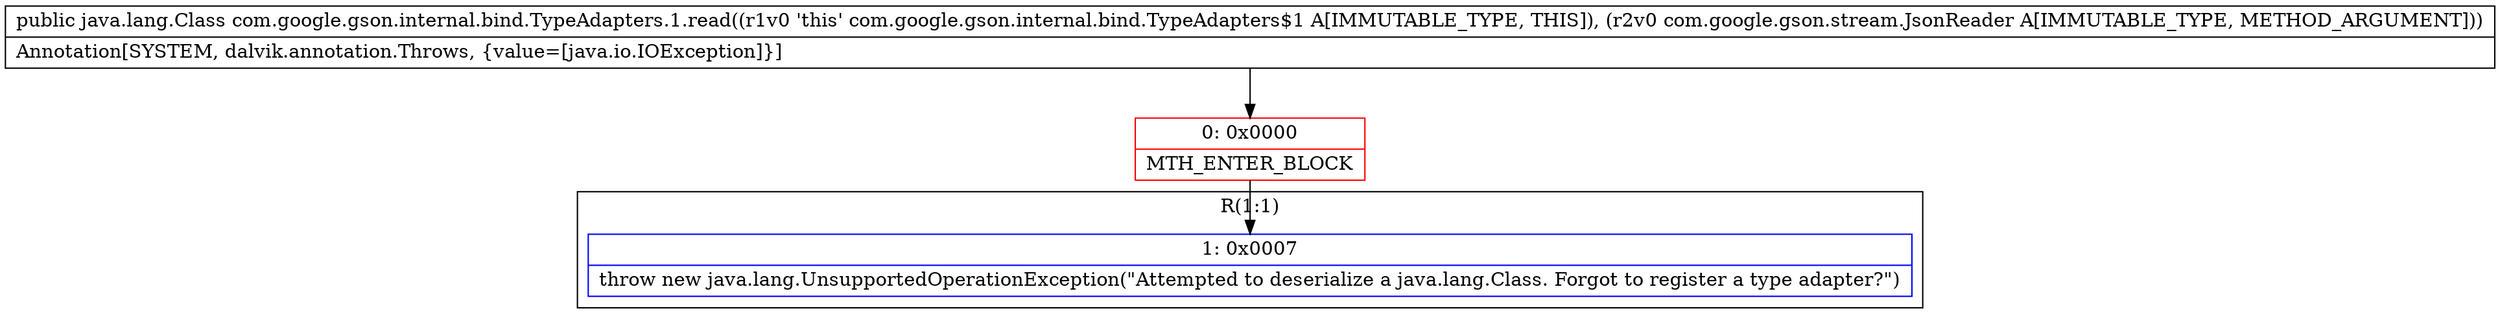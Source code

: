 digraph "CFG forcom.google.gson.internal.bind.TypeAdapters.1.read(Lcom\/google\/gson\/stream\/JsonReader;)Ljava\/lang\/Class;" {
subgraph cluster_Region_1545618979 {
label = "R(1:1)";
node [shape=record,color=blue];
Node_1 [shape=record,label="{1\:\ 0x0007|throw new java.lang.UnsupportedOperationException(\"Attempted to deserialize a java.lang.Class. Forgot to register a type adapter?\")\l}"];
}
Node_0 [shape=record,color=red,label="{0\:\ 0x0000|MTH_ENTER_BLOCK\l}"];
MethodNode[shape=record,label="{public java.lang.Class com.google.gson.internal.bind.TypeAdapters.1.read((r1v0 'this' com.google.gson.internal.bind.TypeAdapters$1 A[IMMUTABLE_TYPE, THIS]), (r2v0 com.google.gson.stream.JsonReader A[IMMUTABLE_TYPE, METHOD_ARGUMENT]))  | Annotation[SYSTEM, dalvik.annotation.Throws, \{value=[java.io.IOException]\}]\l}"];
MethodNode -> Node_0;
Node_0 -> Node_1;
}

